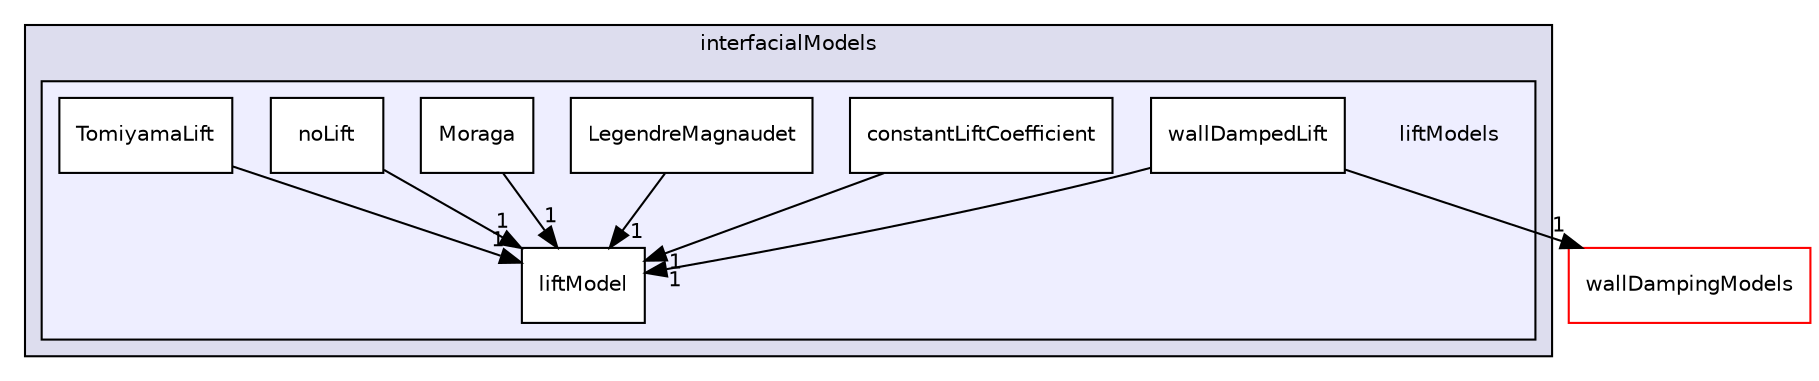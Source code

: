 digraph "liftModels" {
  bgcolor=transparent;
  compound=true
  node [ fontsize="10", fontname="Helvetica"];
  edge [ labelfontsize="10", labelfontname="Helvetica"];
  subgraph clusterdir_a67881d67603c1140e6c8a3150cfe24f {
    graph [ bgcolor="#ddddee", pencolor="black", label="interfacialModels" fontname="Helvetica", fontsize="10", URL="dir_a67881d67603c1140e6c8a3150cfe24f.html"]
  subgraph clusterdir_9ef57d7ea63aa964b2b216d2f1462035 {
    graph [ bgcolor="#eeeeff", pencolor="black", label="" URL="dir_9ef57d7ea63aa964b2b216d2f1462035.html"];
    dir_9ef57d7ea63aa964b2b216d2f1462035 [shape=plaintext label="liftModels"];
    dir_bb91c3bb28565dc73e7964313e38b4c6 [shape=box label="constantLiftCoefficient" color="black" fillcolor="white" style="filled" URL="dir_bb91c3bb28565dc73e7964313e38b4c6.html"];
    dir_17e4c03e73b617950c6c03a66faeab7b [shape=box label="LegendreMagnaudet" color="black" fillcolor="white" style="filled" URL="dir_17e4c03e73b617950c6c03a66faeab7b.html"];
    dir_d58027bd0287182b59a4669c44a2f50c [shape=box label="liftModel" color="black" fillcolor="white" style="filled" URL="dir_d58027bd0287182b59a4669c44a2f50c.html"];
    dir_087883fef61783ba9953f7ac8782fd6e [shape=box label="Moraga" color="black" fillcolor="white" style="filled" URL="dir_087883fef61783ba9953f7ac8782fd6e.html"];
    dir_84fe602234aa6b3441b1710e689bc434 [shape=box label="noLift" color="black" fillcolor="white" style="filled" URL="dir_84fe602234aa6b3441b1710e689bc434.html"];
    dir_9820ea6ac13e93385ebb011bc9f33c2c [shape=box label="TomiyamaLift" color="black" fillcolor="white" style="filled" URL="dir_9820ea6ac13e93385ebb011bc9f33c2c.html"];
    dir_4973ef30a1450d77e57497887341b6d1 [shape=box label="wallDampedLift" color="black" fillcolor="white" style="filled" URL="dir_4973ef30a1450d77e57497887341b6d1.html"];
  }
  }
  dir_6c6a5dff9952f963c677507000142762 [shape=box label="wallDampingModels" color="red" URL="dir_6c6a5dff9952f963c677507000142762.html"];
  dir_4973ef30a1450d77e57497887341b6d1->dir_6c6a5dff9952f963c677507000142762 [headlabel="1", labeldistance=1.5 headhref="dir_000211_000056.html"];
  dir_4973ef30a1450d77e57497887341b6d1->dir_d58027bd0287182b59a4669c44a2f50c [headlabel="1", labeldistance=1.5 headhref="dir_000211_000120.html"];
  dir_17e4c03e73b617950c6c03a66faeab7b->dir_d58027bd0287182b59a4669c44a2f50c [headlabel="1", labeldistance=1.5 headhref="dir_000119_000120.html"];
  dir_84fe602234aa6b3441b1710e689bc434->dir_d58027bd0287182b59a4669c44a2f50c [headlabel="1", labeldistance=1.5 headhref="dir_000161_000120.html"];
  dir_087883fef61783ba9953f7ac8782fd6e->dir_d58027bd0287182b59a4669c44a2f50c [headlabel="1", labeldistance=1.5 headhref="dir_000140_000120.html"];
  dir_bb91c3bb28565dc73e7964313e38b4c6->dir_d58027bd0287182b59a4669c44a2f50c [headlabel="1", labeldistance=1.5 headhref="dir_000052_000120.html"];
  dir_9820ea6ac13e93385ebb011bc9f33c2c->dir_d58027bd0287182b59a4669c44a2f50c [headlabel="1", labeldistance=1.5 headhref="dir_000198_000120.html"];
}

